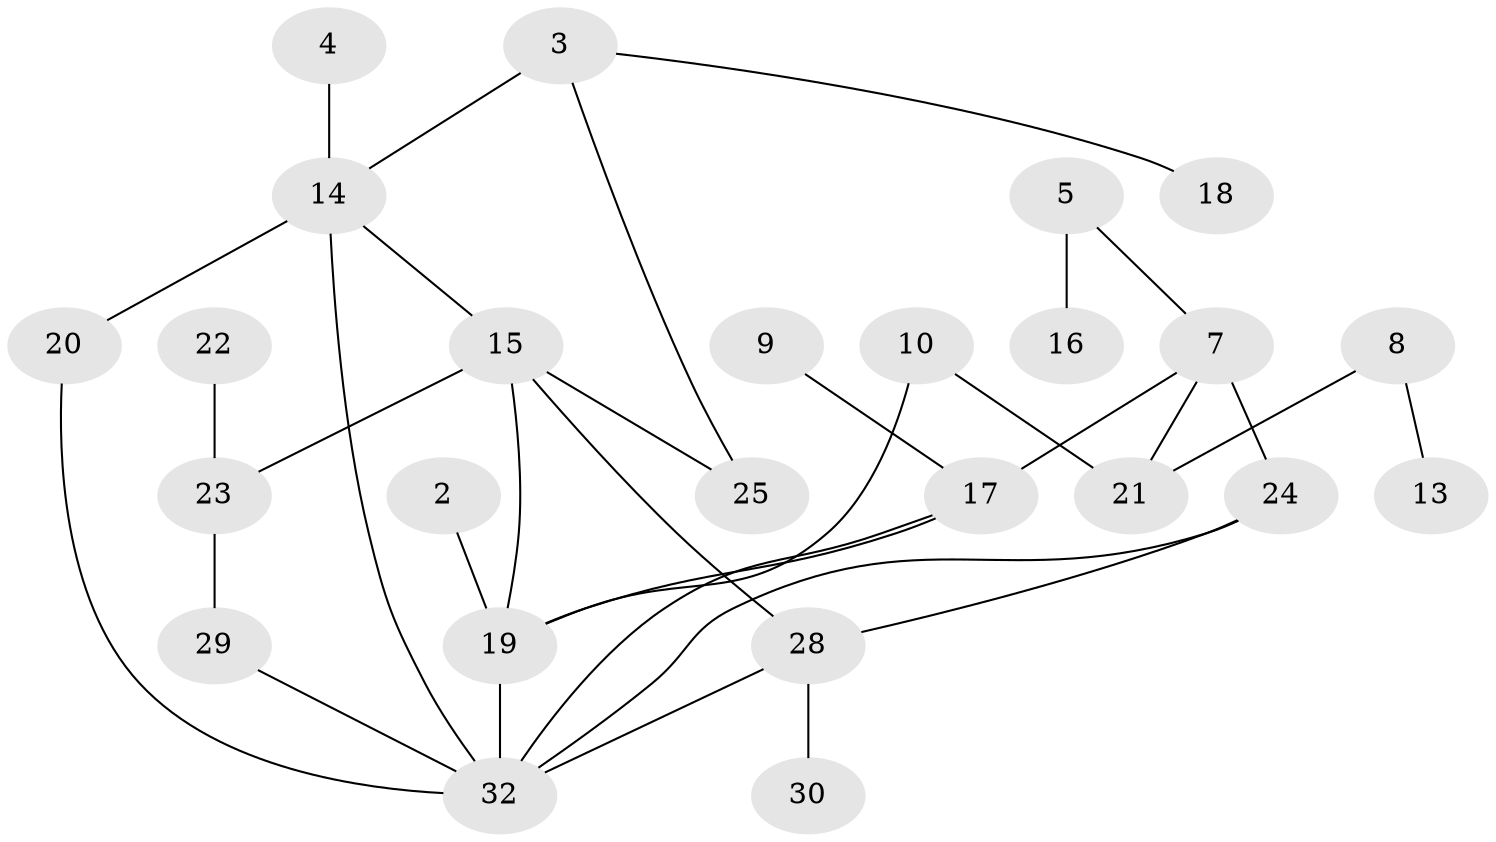 // original degree distribution, {2: 0.3492063492063492, 3: 0.12698412698412698, 0: 0.07936507936507936, 5: 0.06349206349206349, 4: 0.14285714285714285, 1: 0.2222222222222222, 6: 0.015873015873015872}
// Generated by graph-tools (version 1.1) at 2025/35/03/04/25 23:35:52]
// undirected, 25 vertices, 33 edges
graph export_dot {
  node [color=gray90,style=filled];
  2;
  3;
  4;
  5;
  7;
  8;
  9;
  10;
  13;
  14;
  15;
  16;
  17;
  18;
  19;
  20;
  21;
  22;
  23;
  24;
  25;
  28;
  29;
  30;
  32;
  2 -- 19 [weight=1.0];
  3 -- 14 [weight=2.0];
  3 -- 18 [weight=1.0];
  3 -- 25 [weight=1.0];
  4 -- 14 [weight=1.0];
  5 -- 7 [weight=1.0];
  5 -- 16 [weight=1.0];
  7 -- 17 [weight=1.0];
  7 -- 21 [weight=1.0];
  7 -- 24 [weight=2.0];
  8 -- 13 [weight=1.0];
  8 -- 21 [weight=1.0];
  9 -- 17 [weight=1.0];
  10 -- 19 [weight=1.0];
  10 -- 21 [weight=1.0];
  14 -- 15 [weight=1.0];
  14 -- 20 [weight=2.0];
  14 -- 32 [weight=2.0];
  15 -- 19 [weight=1.0];
  15 -- 23 [weight=2.0];
  15 -- 25 [weight=1.0];
  15 -- 28 [weight=1.0];
  17 -- 19 [weight=1.0];
  17 -- 32 [weight=1.0];
  19 -- 32 [weight=1.0];
  20 -- 32 [weight=1.0];
  22 -- 23 [weight=1.0];
  23 -- 29 [weight=1.0];
  24 -- 28 [weight=1.0];
  24 -- 32 [weight=1.0];
  28 -- 30 [weight=1.0];
  28 -- 32 [weight=2.0];
  29 -- 32 [weight=1.0];
}
